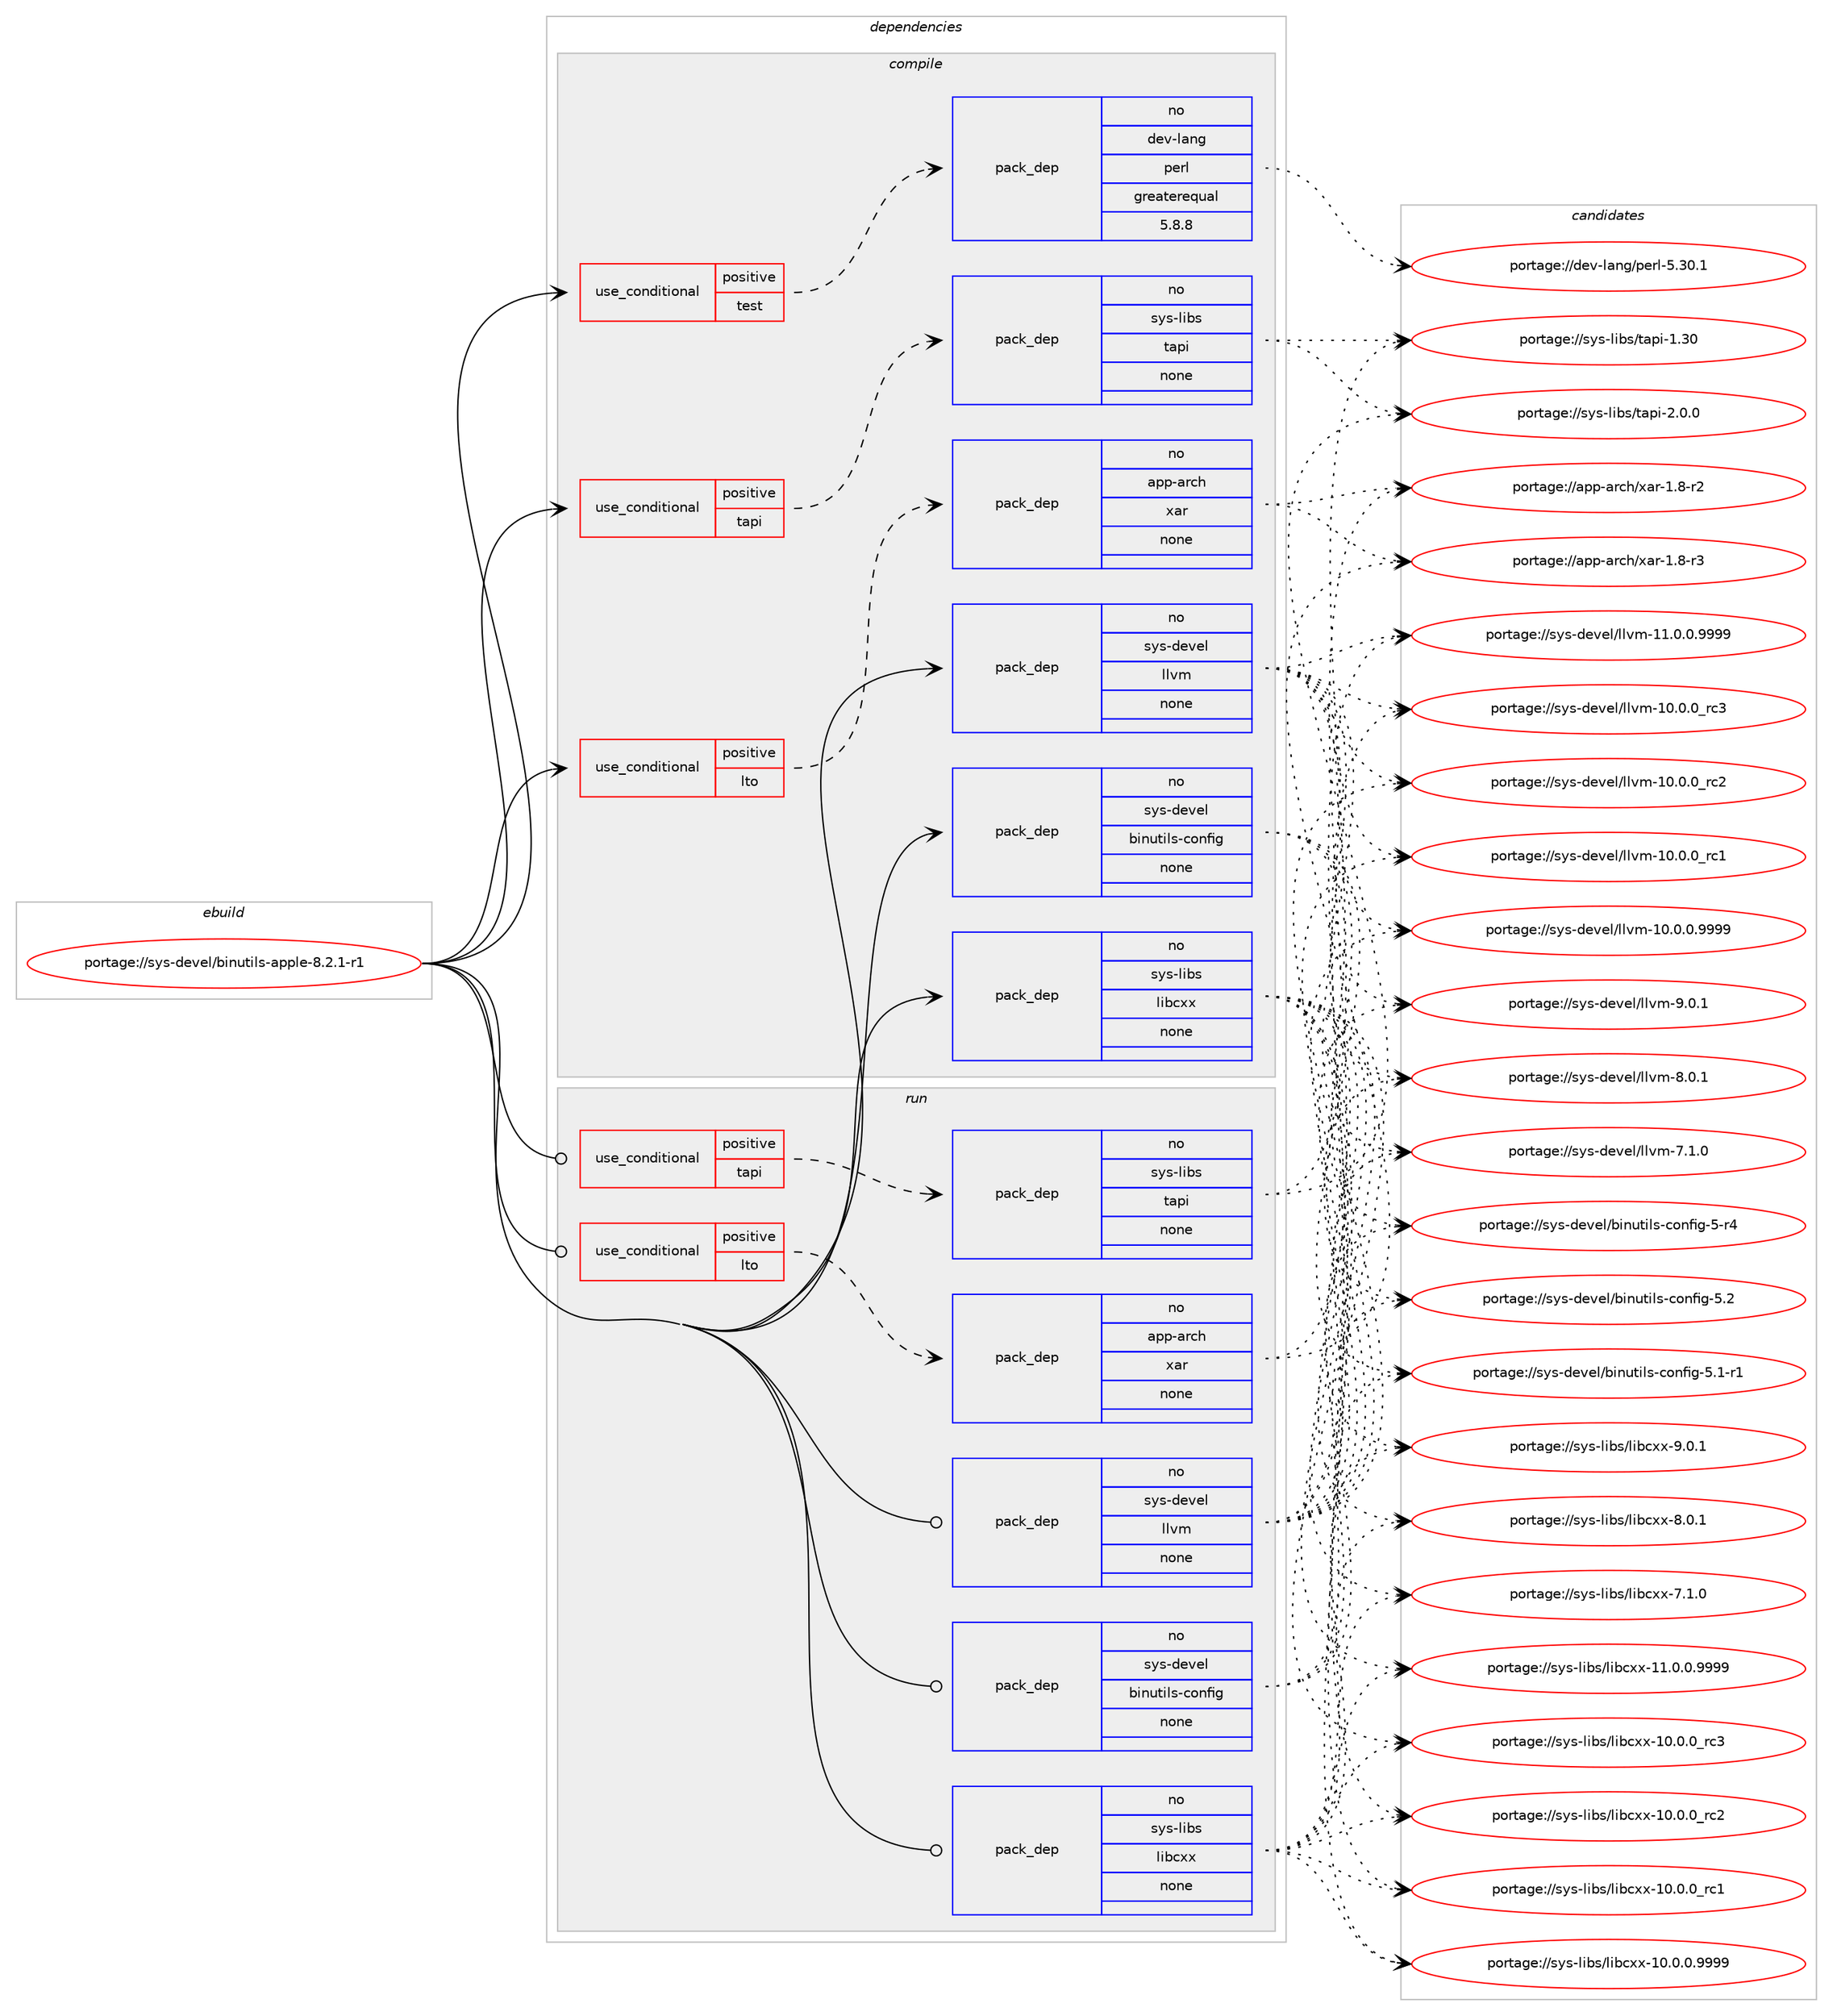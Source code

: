 digraph prolog {

# *************
# Graph options
# *************

newrank=true;
concentrate=true;
compound=true;
graph [rankdir=LR,fontname=Helvetica,fontsize=10,ranksep=1.5];#, ranksep=2.5, nodesep=0.2];
edge  [arrowhead=vee];
node  [fontname=Helvetica,fontsize=10];

# **********
# The ebuild
# **********

subgraph cluster_leftcol {
color=gray;
rank=same;
label=<<i>ebuild</i>>;
id [label="portage://sys-devel/binutils-apple-8.2.1-r1", color=red, width=4, href="../sys-devel/binutils-apple-8.2.1-r1.svg"];
}

# ****************
# The dependencies
# ****************

subgraph cluster_midcol {
color=gray;
label=<<i>dependencies</i>>;
subgraph cluster_compile {
fillcolor="#eeeeee";
style=filled;
label=<<i>compile</i>>;
subgraph cond6044 {
dependency31626 [label=<<TABLE BORDER="0" CELLBORDER="1" CELLSPACING="0" CELLPADDING="4"><TR><TD ROWSPAN="3" CELLPADDING="10">use_conditional</TD></TR><TR><TD>positive</TD></TR><TR><TD>lto</TD></TR></TABLE>>, shape=none, color=red];
subgraph pack24789 {
dependency31627 [label=<<TABLE BORDER="0" CELLBORDER="1" CELLSPACING="0" CELLPADDING="4" WIDTH="220"><TR><TD ROWSPAN="6" CELLPADDING="30">pack_dep</TD></TR><TR><TD WIDTH="110">no</TD></TR><TR><TD>app-arch</TD></TR><TR><TD>xar</TD></TR><TR><TD>none</TD></TR><TR><TD></TD></TR></TABLE>>, shape=none, color=blue];
}
dependency31626:e -> dependency31627:w [weight=20,style="dashed",arrowhead="vee"];
}
id:e -> dependency31626:w [weight=20,style="solid",arrowhead="vee"];
subgraph cond6045 {
dependency31628 [label=<<TABLE BORDER="0" CELLBORDER="1" CELLSPACING="0" CELLPADDING="4"><TR><TD ROWSPAN="3" CELLPADDING="10">use_conditional</TD></TR><TR><TD>positive</TD></TR><TR><TD>tapi</TD></TR></TABLE>>, shape=none, color=red];
subgraph pack24790 {
dependency31629 [label=<<TABLE BORDER="0" CELLBORDER="1" CELLSPACING="0" CELLPADDING="4" WIDTH="220"><TR><TD ROWSPAN="6" CELLPADDING="30">pack_dep</TD></TR><TR><TD WIDTH="110">no</TD></TR><TR><TD>sys-libs</TD></TR><TR><TD>tapi</TD></TR><TR><TD>none</TD></TR><TR><TD></TD></TR></TABLE>>, shape=none, color=blue];
}
dependency31628:e -> dependency31629:w [weight=20,style="dashed",arrowhead="vee"];
}
id:e -> dependency31628:w [weight=20,style="solid",arrowhead="vee"];
subgraph cond6046 {
dependency31630 [label=<<TABLE BORDER="0" CELLBORDER="1" CELLSPACING="0" CELLPADDING="4"><TR><TD ROWSPAN="3" CELLPADDING="10">use_conditional</TD></TR><TR><TD>positive</TD></TR><TR><TD>test</TD></TR></TABLE>>, shape=none, color=red];
subgraph pack24791 {
dependency31631 [label=<<TABLE BORDER="0" CELLBORDER="1" CELLSPACING="0" CELLPADDING="4" WIDTH="220"><TR><TD ROWSPAN="6" CELLPADDING="30">pack_dep</TD></TR><TR><TD WIDTH="110">no</TD></TR><TR><TD>dev-lang</TD></TR><TR><TD>perl</TD></TR><TR><TD>greaterequal</TD></TR><TR><TD>5.8.8</TD></TR></TABLE>>, shape=none, color=blue];
}
dependency31630:e -> dependency31631:w [weight=20,style="dashed",arrowhead="vee"];
}
id:e -> dependency31630:w [weight=20,style="solid",arrowhead="vee"];
subgraph pack24792 {
dependency31632 [label=<<TABLE BORDER="0" CELLBORDER="1" CELLSPACING="0" CELLPADDING="4" WIDTH="220"><TR><TD ROWSPAN="6" CELLPADDING="30">pack_dep</TD></TR><TR><TD WIDTH="110">no</TD></TR><TR><TD>sys-devel</TD></TR><TR><TD>binutils-config</TD></TR><TR><TD>none</TD></TR><TR><TD></TD></TR></TABLE>>, shape=none, color=blue];
}
id:e -> dependency31632:w [weight=20,style="solid",arrowhead="vee"];
subgraph pack24793 {
dependency31633 [label=<<TABLE BORDER="0" CELLBORDER="1" CELLSPACING="0" CELLPADDING="4" WIDTH="220"><TR><TD ROWSPAN="6" CELLPADDING="30">pack_dep</TD></TR><TR><TD WIDTH="110">no</TD></TR><TR><TD>sys-devel</TD></TR><TR><TD>llvm</TD></TR><TR><TD>none</TD></TR><TR><TD></TD></TR></TABLE>>, shape=none, color=blue];
}
id:e -> dependency31633:w [weight=20,style="solid",arrowhead="vee"];
subgraph pack24794 {
dependency31634 [label=<<TABLE BORDER="0" CELLBORDER="1" CELLSPACING="0" CELLPADDING="4" WIDTH="220"><TR><TD ROWSPAN="6" CELLPADDING="30">pack_dep</TD></TR><TR><TD WIDTH="110">no</TD></TR><TR><TD>sys-libs</TD></TR><TR><TD>libcxx</TD></TR><TR><TD>none</TD></TR><TR><TD></TD></TR></TABLE>>, shape=none, color=blue];
}
id:e -> dependency31634:w [weight=20,style="solid",arrowhead="vee"];
}
subgraph cluster_compileandrun {
fillcolor="#eeeeee";
style=filled;
label=<<i>compile and run</i>>;
}
subgraph cluster_run {
fillcolor="#eeeeee";
style=filled;
label=<<i>run</i>>;
subgraph cond6047 {
dependency31635 [label=<<TABLE BORDER="0" CELLBORDER="1" CELLSPACING="0" CELLPADDING="4"><TR><TD ROWSPAN="3" CELLPADDING="10">use_conditional</TD></TR><TR><TD>positive</TD></TR><TR><TD>lto</TD></TR></TABLE>>, shape=none, color=red];
subgraph pack24795 {
dependency31636 [label=<<TABLE BORDER="0" CELLBORDER="1" CELLSPACING="0" CELLPADDING="4" WIDTH="220"><TR><TD ROWSPAN="6" CELLPADDING="30">pack_dep</TD></TR><TR><TD WIDTH="110">no</TD></TR><TR><TD>app-arch</TD></TR><TR><TD>xar</TD></TR><TR><TD>none</TD></TR><TR><TD></TD></TR></TABLE>>, shape=none, color=blue];
}
dependency31635:e -> dependency31636:w [weight=20,style="dashed",arrowhead="vee"];
}
id:e -> dependency31635:w [weight=20,style="solid",arrowhead="odot"];
subgraph cond6048 {
dependency31637 [label=<<TABLE BORDER="0" CELLBORDER="1" CELLSPACING="0" CELLPADDING="4"><TR><TD ROWSPAN="3" CELLPADDING="10">use_conditional</TD></TR><TR><TD>positive</TD></TR><TR><TD>tapi</TD></TR></TABLE>>, shape=none, color=red];
subgraph pack24796 {
dependency31638 [label=<<TABLE BORDER="0" CELLBORDER="1" CELLSPACING="0" CELLPADDING="4" WIDTH="220"><TR><TD ROWSPAN="6" CELLPADDING="30">pack_dep</TD></TR><TR><TD WIDTH="110">no</TD></TR><TR><TD>sys-libs</TD></TR><TR><TD>tapi</TD></TR><TR><TD>none</TD></TR><TR><TD></TD></TR></TABLE>>, shape=none, color=blue];
}
dependency31637:e -> dependency31638:w [weight=20,style="dashed",arrowhead="vee"];
}
id:e -> dependency31637:w [weight=20,style="solid",arrowhead="odot"];
subgraph pack24797 {
dependency31639 [label=<<TABLE BORDER="0" CELLBORDER="1" CELLSPACING="0" CELLPADDING="4" WIDTH="220"><TR><TD ROWSPAN="6" CELLPADDING="30">pack_dep</TD></TR><TR><TD WIDTH="110">no</TD></TR><TR><TD>sys-devel</TD></TR><TR><TD>binutils-config</TD></TR><TR><TD>none</TD></TR><TR><TD></TD></TR></TABLE>>, shape=none, color=blue];
}
id:e -> dependency31639:w [weight=20,style="solid",arrowhead="odot"];
subgraph pack24798 {
dependency31640 [label=<<TABLE BORDER="0" CELLBORDER="1" CELLSPACING="0" CELLPADDING="4" WIDTH="220"><TR><TD ROWSPAN="6" CELLPADDING="30">pack_dep</TD></TR><TR><TD WIDTH="110">no</TD></TR><TR><TD>sys-devel</TD></TR><TR><TD>llvm</TD></TR><TR><TD>none</TD></TR><TR><TD></TD></TR></TABLE>>, shape=none, color=blue];
}
id:e -> dependency31640:w [weight=20,style="solid",arrowhead="odot"];
subgraph pack24799 {
dependency31641 [label=<<TABLE BORDER="0" CELLBORDER="1" CELLSPACING="0" CELLPADDING="4" WIDTH="220"><TR><TD ROWSPAN="6" CELLPADDING="30">pack_dep</TD></TR><TR><TD WIDTH="110">no</TD></TR><TR><TD>sys-libs</TD></TR><TR><TD>libcxx</TD></TR><TR><TD>none</TD></TR><TR><TD></TD></TR></TABLE>>, shape=none, color=blue];
}
id:e -> dependency31641:w [weight=20,style="solid",arrowhead="odot"];
}
}

# **************
# The candidates
# **************

subgraph cluster_choices {
rank=same;
color=gray;
label=<<i>candidates</i>>;

subgraph choice24789 {
color=black;
nodesep=1;
choice971121124597114991044712097114454946564511451 [label="portage://app-arch/xar-1.8-r3", color=red, width=4,href="../app-arch/xar-1.8-r3.svg"];
choice971121124597114991044712097114454946564511450 [label="portage://app-arch/xar-1.8-r2", color=red, width=4,href="../app-arch/xar-1.8-r2.svg"];
dependency31627:e -> choice971121124597114991044712097114454946564511451:w [style=dotted,weight="100"];
dependency31627:e -> choice971121124597114991044712097114454946564511450:w [style=dotted,weight="100"];
}
subgraph choice24790 {
color=black;
nodesep=1;
choice11512111545108105981154711697112105455046484648 [label="portage://sys-libs/tapi-2.0.0", color=red, width=4,href="../sys-libs/tapi-2.0.0.svg"];
choice115121115451081059811547116971121054549465148 [label="portage://sys-libs/tapi-1.30", color=red, width=4,href="../sys-libs/tapi-1.30.svg"];
dependency31629:e -> choice11512111545108105981154711697112105455046484648:w [style=dotted,weight="100"];
dependency31629:e -> choice115121115451081059811547116971121054549465148:w [style=dotted,weight="100"];
}
subgraph choice24791 {
color=black;
nodesep=1;
choice10010111845108971101034711210111410845534651484649 [label="portage://dev-lang/perl-5.30.1", color=red, width=4,href="../dev-lang/perl-5.30.1.svg"];
dependency31631:e -> choice10010111845108971101034711210111410845534651484649:w [style=dotted,weight="100"];
}
subgraph choice24792 {
color=black;
nodesep=1;
choice115121115451001011181011084798105110117116105108115459911111010210510345534650 [label="portage://sys-devel/binutils-config-5.2", color=red, width=4,href="../sys-devel/binutils-config-5.2.svg"];
choice1151211154510010111810110847981051101171161051081154599111110102105103455346494511449 [label="portage://sys-devel/binutils-config-5.1-r1", color=red, width=4,href="../sys-devel/binutils-config-5.1-r1.svg"];
choice115121115451001011181011084798105110117116105108115459911111010210510345534511452 [label="portage://sys-devel/binutils-config-5-r4", color=red, width=4,href="../sys-devel/binutils-config-5-r4.svg"];
dependency31632:e -> choice115121115451001011181011084798105110117116105108115459911111010210510345534650:w [style=dotted,weight="100"];
dependency31632:e -> choice1151211154510010111810110847981051101171161051081154599111110102105103455346494511449:w [style=dotted,weight="100"];
dependency31632:e -> choice115121115451001011181011084798105110117116105108115459911111010210510345534511452:w [style=dotted,weight="100"];
}
subgraph choice24793 {
color=black;
nodesep=1;
choice1151211154510010111810110847108108118109455746484649 [label="portage://sys-devel/llvm-9.0.1", color=red, width=4,href="../sys-devel/llvm-9.0.1.svg"];
choice1151211154510010111810110847108108118109455646484649 [label="portage://sys-devel/llvm-8.0.1", color=red, width=4,href="../sys-devel/llvm-8.0.1.svg"];
choice1151211154510010111810110847108108118109455546494648 [label="portage://sys-devel/llvm-7.1.0", color=red, width=4,href="../sys-devel/llvm-7.1.0.svg"];
choice1151211154510010111810110847108108118109454949464846484657575757 [label="portage://sys-devel/llvm-11.0.0.9999", color=red, width=4,href="../sys-devel/llvm-11.0.0.9999.svg"];
choice115121115451001011181011084710810811810945494846484648951149951 [label="portage://sys-devel/llvm-10.0.0_rc3", color=red, width=4,href="../sys-devel/llvm-10.0.0_rc3.svg"];
choice115121115451001011181011084710810811810945494846484648951149950 [label="portage://sys-devel/llvm-10.0.0_rc2", color=red, width=4,href="../sys-devel/llvm-10.0.0_rc2.svg"];
choice115121115451001011181011084710810811810945494846484648951149949 [label="portage://sys-devel/llvm-10.0.0_rc1", color=red, width=4,href="../sys-devel/llvm-10.0.0_rc1.svg"];
choice1151211154510010111810110847108108118109454948464846484657575757 [label="portage://sys-devel/llvm-10.0.0.9999", color=red, width=4,href="../sys-devel/llvm-10.0.0.9999.svg"];
dependency31633:e -> choice1151211154510010111810110847108108118109455746484649:w [style=dotted,weight="100"];
dependency31633:e -> choice1151211154510010111810110847108108118109455646484649:w [style=dotted,weight="100"];
dependency31633:e -> choice1151211154510010111810110847108108118109455546494648:w [style=dotted,weight="100"];
dependency31633:e -> choice1151211154510010111810110847108108118109454949464846484657575757:w [style=dotted,weight="100"];
dependency31633:e -> choice115121115451001011181011084710810811810945494846484648951149951:w [style=dotted,weight="100"];
dependency31633:e -> choice115121115451001011181011084710810811810945494846484648951149950:w [style=dotted,weight="100"];
dependency31633:e -> choice115121115451001011181011084710810811810945494846484648951149949:w [style=dotted,weight="100"];
dependency31633:e -> choice1151211154510010111810110847108108118109454948464846484657575757:w [style=dotted,weight="100"];
}
subgraph choice24794 {
color=black;
nodesep=1;
choice1151211154510810598115471081059899120120455746484649 [label="portage://sys-libs/libcxx-9.0.1", color=red, width=4,href="../sys-libs/libcxx-9.0.1.svg"];
choice1151211154510810598115471081059899120120455646484649 [label="portage://sys-libs/libcxx-8.0.1", color=red, width=4,href="../sys-libs/libcxx-8.0.1.svg"];
choice1151211154510810598115471081059899120120455546494648 [label="portage://sys-libs/libcxx-7.1.0", color=red, width=4,href="../sys-libs/libcxx-7.1.0.svg"];
choice1151211154510810598115471081059899120120454949464846484657575757 [label="portage://sys-libs/libcxx-11.0.0.9999", color=red, width=4,href="../sys-libs/libcxx-11.0.0.9999.svg"];
choice115121115451081059811547108105989912012045494846484648951149951 [label="portage://sys-libs/libcxx-10.0.0_rc3", color=red, width=4,href="../sys-libs/libcxx-10.0.0_rc3.svg"];
choice115121115451081059811547108105989912012045494846484648951149950 [label="portage://sys-libs/libcxx-10.0.0_rc2", color=red, width=4,href="../sys-libs/libcxx-10.0.0_rc2.svg"];
choice115121115451081059811547108105989912012045494846484648951149949 [label="portage://sys-libs/libcxx-10.0.0_rc1", color=red, width=4,href="../sys-libs/libcxx-10.0.0_rc1.svg"];
choice1151211154510810598115471081059899120120454948464846484657575757 [label="portage://sys-libs/libcxx-10.0.0.9999", color=red, width=4,href="../sys-libs/libcxx-10.0.0.9999.svg"];
dependency31634:e -> choice1151211154510810598115471081059899120120455746484649:w [style=dotted,weight="100"];
dependency31634:e -> choice1151211154510810598115471081059899120120455646484649:w [style=dotted,weight="100"];
dependency31634:e -> choice1151211154510810598115471081059899120120455546494648:w [style=dotted,weight="100"];
dependency31634:e -> choice1151211154510810598115471081059899120120454949464846484657575757:w [style=dotted,weight="100"];
dependency31634:e -> choice115121115451081059811547108105989912012045494846484648951149951:w [style=dotted,weight="100"];
dependency31634:e -> choice115121115451081059811547108105989912012045494846484648951149950:w [style=dotted,weight="100"];
dependency31634:e -> choice115121115451081059811547108105989912012045494846484648951149949:w [style=dotted,weight="100"];
dependency31634:e -> choice1151211154510810598115471081059899120120454948464846484657575757:w [style=dotted,weight="100"];
}
subgraph choice24795 {
color=black;
nodesep=1;
choice971121124597114991044712097114454946564511451 [label="portage://app-arch/xar-1.8-r3", color=red, width=4,href="../app-arch/xar-1.8-r3.svg"];
choice971121124597114991044712097114454946564511450 [label="portage://app-arch/xar-1.8-r2", color=red, width=4,href="../app-arch/xar-1.8-r2.svg"];
dependency31636:e -> choice971121124597114991044712097114454946564511451:w [style=dotted,weight="100"];
dependency31636:e -> choice971121124597114991044712097114454946564511450:w [style=dotted,weight="100"];
}
subgraph choice24796 {
color=black;
nodesep=1;
choice11512111545108105981154711697112105455046484648 [label="portage://sys-libs/tapi-2.0.0", color=red, width=4,href="../sys-libs/tapi-2.0.0.svg"];
choice115121115451081059811547116971121054549465148 [label="portage://sys-libs/tapi-1.30", color=red, width=4,href="../sys-libs/tapi-1.30.svg"];
dependency31638:e -> choice11512111545108105981154711697112105455046484648:w [style=dotted,weight="100"];
dependency31638:e -> choice115121115451081059811547116971121054549465148:w [style=dotted,weight="100"];
}
subgraph choice24797 {
color=black;
nodesep=1;
choice115121115451001011181011084798105110117116105108115459911111010210510345534650 [label="portage://sys-devel/binutils-config-5.2", color=red, width=4,href="../sys-devel/binutils-config-5.2.svg"];
choice1151211154510010111810110847981051101171161051081154599111110102105103455346494511449 [label="portage://sys-devel/binutils-config-5.1-r1", color=red, width=4,href="../sys-devel/binutils-config-5.1-r1.svg"];
choice115121115451001011181011084798105110117116105108115459911111010210510345534511452 [label="portage://sys-devel/binutils-config-5-r4", color=red, width=4,href="../sys-devel/binutils-config-5-r4.svg"];
dependency31639:e -> choice115121115451001011181011084798105110117116105108115459911111010210510345534650:w [style=dotted,weight="100"];
dependency31639:e -> choice1151211154510010111810110847981051101171161051081154599111110102105103455346494511449:w [style=dotted,weight="100"];
dependency31639:e -> choice115121115451001011181011084798105110117116105108115459911111010210510345534511452:w [style=dotted,weight="100"];
}
subgraph choice24798 {
color=black;
nodesep=1;
choice1151211154510010111810110847108108118109455746484649 [label="portage://sys-devel/llvm-9.0.1", color=red, width=4,href="../sys-devel/llvm-9.0.1.svg"];
choice1151211154510010111810110847108108118109455646484649 [label="portage://sys-devel/llvm-8.0.1", color=red, width=4,href="../sys-devel/llvm-8.0.1.svg"];
choice1151211154510010111810110847108108118109455546494648 [label="portage://sys-devel/llvm-7.1.0", color=red, width=4,href="../sys-devel/llvm-7.1.0.svg"];
choice1151211154510010111810110847108108118109454949464846484657575757 [label="portage://sys-devel/llvm-11.0.0.9999", color=red, width=4,href="../sys-devel/llvm-11.0.0.9999.svg"];
choice115121115451001011181011084710810811810945494846484648951149951 [label="portage://sys-devel/llvm-10.0.0_rc3", color=red, width=4,href="../sys-devel/llvm-10.0.0_rc3.svg"];
choice115121115451001011181011084710810811810945494846484648951149950 [label="portage://sys-devel/llvm-10.0.0_rc2", color=red, width=4,href="../sys-devel/llvm-10.0.0_rc2.svg"];
choice115121115451001011181011084710810811810945494846484648951149949 [label="portage://sys-devel/llvm-10.0.0_rc1", color=red, width=4,href="../sys-devel/llvm-10.0.0_rc1.svg"];
choice1151211154510010111810110847108108118109454948464846484657575757 [label="portage://sys-devel/llvm-10.0.0.9999", color=red, width=4,href="../sys-devel/llvm-10.0.0.9999.svg"];
dependency31640:e -> choice1151211154510010111810110847108108118109455746484649:w [style=dotted,weight="100"];
dependency31640:e -> choice1151211154510010111810110847108108118109455646484649:w [style=dotted,weight="100"];
dependency31640:e -> choice1151211154510010111810110847108108118109455546494648:w [style=dotted,weight="100"];
dependency31640:e -> choice1151211154510010111810110847108108118109454949464846484657575757:w [style=dotted,weight="100"];
dependency31640:e -> choice115121115451001011181011084710810811810945494846484648951149951:w [style=dotted,weight="100"];
dependency31640:e -> choice115121115451001011181011084710810811810945494846484648951149950:w [style=dotted,weight="100"];
dependency31640:e -> choice115121115451001011181011084710810811810945494846484648951149949:w [style=dotted,weight="100"];
dependency31640:e -> choice1151211154510010111810110847108108118109454948464846484657575757:w [style=dotted,weight="100"];
}
subgraph choice24799 {
color=black;
nodesep=1;
choice1151211154510810598115471081059899120120455746484649 [label="portage://sys-libs/libcxx-9.0.1", color=red, width=4,href="../sys-libs/libcxx-9.0.1.svg"];
choice1151211154510810598115471081059899120120455646484649 [label="portage://sys-libs/libcxx-8.0.1", color=red, width=4,href="../sys-libs/libcxx-8.0.1.svg"];
choice1151211154510810598115471081059899120120455546494648 [label="portage://sys-libs/libcxx-7.1.0", color=red, width=4,href="../sys-libs/libcxx-7.1.0.svg"];
choice1151211154510810598115471081059899120120454949464846484657575757 [label="portage://sys-libs/libcxx-11.0.0.9999", color=red, width=4,href="../sys-libs/libcxx-11.0.0.9999.svg"];
choice115121115451081059811547108105989912012045494846484648951149951 [label="portage://sys-libs/libcxx-10.0.0_rc3", color=red, width=4,href="../sys-libs/libcxx-10.0.0_rc3.svg"];
choice115121115451081059811547108105989912012045494846484648951149950 [label="portage://sys-libs/libcxx-10.0.0_rc2", color=red, width=4,href="../sys-libs/libcxx-10.0.0_rc2.svg"];
choice115121115451081059811547108105989912012045494846484648951149949 [label="portage://sys-libs/libcxx-10.0.0_rc1", color=red, width=4,href="../sys-libs/libcxx-10.0.0_rc1.svg"];
choice1151211154510810598115471081059899120120454948464846484657575757 [label="portage://sys-libs/libcxx-10.0.0.9999", color=red, width=4,href="../sys-libs/libcxx-10.0.0.9999.svg"];
dependency31641:e -> choice1151211154510810598115471081059899120120455746484649:w [style=dotted,weight="100"];
dependency31641:e -> choice1151211154510810598115471081059899120120455646484649:w [style=dotted,weight="100"];
dependency31641:e -> choice1151211154510810598115471081059899120120455546494648:w [style=dotted,weight="100"];
dependency31641:e -> choice1151211154510810598115471081059899120120454949464846484657575757:w [style=dotted,weight="100"];
dependency31641:e -> choice115121115451081059811547108105989912012045494846484648951149951:w [style=dotted,weight="100"];
dependency31641:e -> choice115121115451081059811547108105989912012045494846484648951149950:w [style=dotted,weight="100"];
dependency31641:e -> choice115121115451081059811547108105989912012045494846484648951149949:w [style=dotted,weight="100"];
dependency31641:e -> choice1151211154510810598115471081059899120120454948464846484657575757:w [style=dotted,weight="100"];
}
}

}
